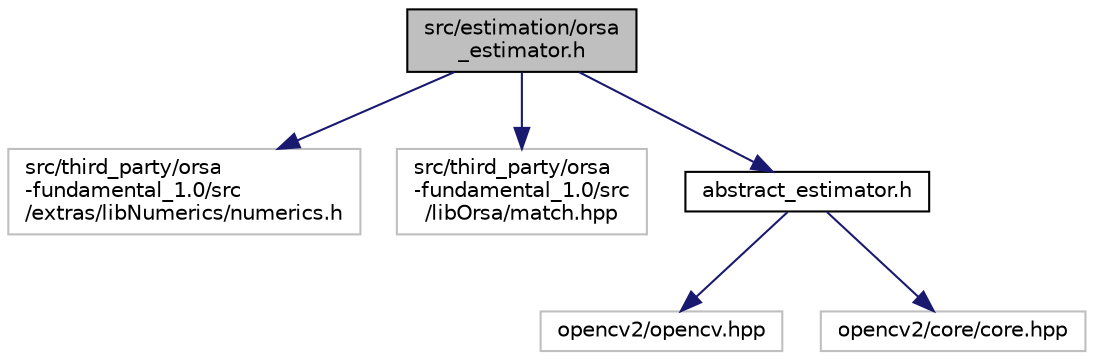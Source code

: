 digraph "src/estimation/orsa_estimator.h"
{
  edge [fontname="Helvetica",fontsize="10",labelfontname="Helvetica",labelfontsize="10"];
  node [fontname="Helvetica",fontsize="10",shape=record];
  Node1 [label="src/estimation/orsa\l_estimator.h",height=0.2,width=0.4,color="black", fillcolor="grey75", style="filled", fontcolor="black"];
  Node1 -> Node2 [color="midnightblue",fontsize="10",style="solid",fontname="Helvetica"];
  Node2 [label="src/third_party/orsa\l-fundamental_1.0/src\l/extras/libNumerics/numerics.h",height=0.2,width=0.4,color="grey75", fillcolor="white", style="filled"];
  Node1 -> Node3 [color="midnightblue",fontsize="10",style="solid",fontname="Helvetica"];
  Node3 [label="src/third_party/orsa\l-fundamental_1.0/src\l/libOrsa/match.hpp",height=0.2,width=0.4,color="grey75", fillcolor="white", style="filled"];
  Node1 -> Node4 [color="midnightblue",fontsize="10",style="solid",fontname="Helvetica"];
  Node4 [label="abstract_estimator.h",height=0.2,width=0.4,color="black", fillcolor="white", style="filled",URL="$abstract__estimator_8h.html"];
  Node4 -> Node5 [color="midnightblue",fontsize="10",style="solid",fontname="Helvetica"];
  Node5 [label="opencv2/opencv.hpp",height=0.2,width=0.4,color="grey75", fillcolor="white", style="filled"];
  Node4 -> Node6 [color="midnightblue",fontsize="10",style="solid",fontname="Helvetica"];
  Node6 [label="opencv2/core/core.hpp",height=0.2,width=0.4,color="grey75", fillcolor="white", style="filled"];
}
